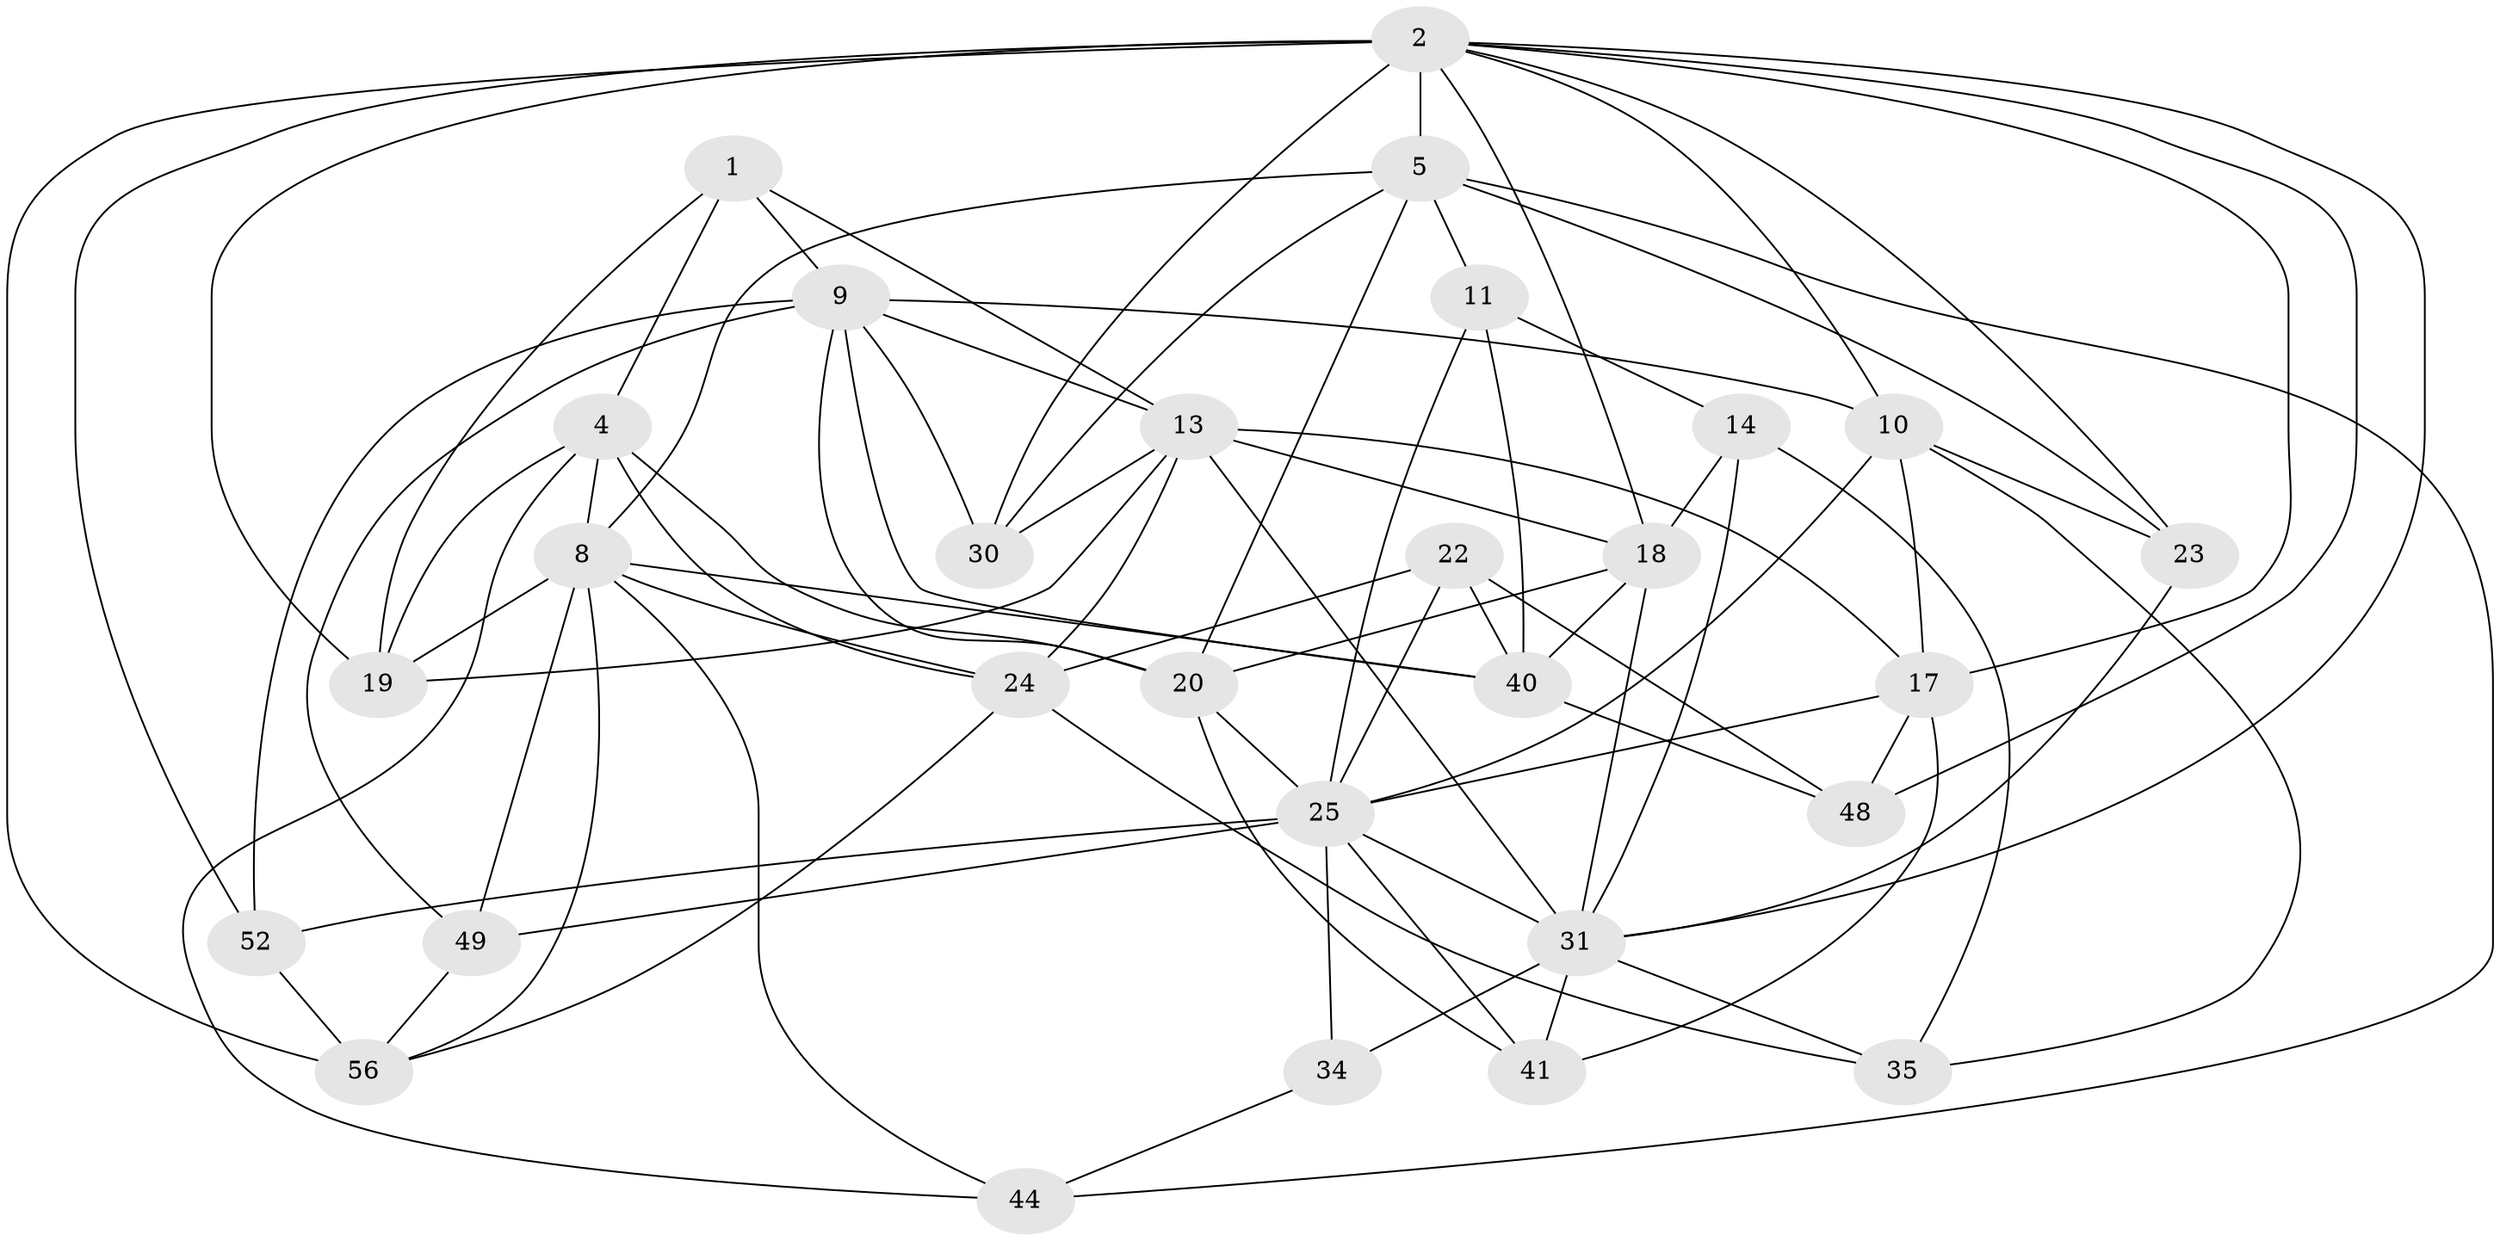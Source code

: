// original degree distribution, {4: 1.0}
// Generated by graph-tools (version 1.1) at 2025/16/03/09/25 04:16:20]
// undirected, 29 vertices, 82 edges
graph export_dot {
graph [start="1"]
  node [color=gray90,style=filled];
  1;
  2 [super="+3"];
  4 [super="+12"];
  5 [super="+42+7"];
  8 [super="+54+45"];
  9 [super="+15+43"];
  10 [super="+26"];
  11;
  13 [super="+16"];
  14;
  17 [super="+51"];
  18 [super="+37"];
  19 [super="+33"];
  20 [super="+53"];
  22;
  23;
  24 [super="+39"];
  25 [super="+27+28"];
  30;
  31 [super="+57+55+36"];
  34;
  35;
  40 [super="+46"];
  41;
  44;
  48;
  49;
  52;
  56 [super="+58"];
  1 -- 4;
  1 -- 19;
  1 -- 9;
  1 -- 13;
  2 -- 56 [weight=2];
  2 -- 23;
  2 -- 5 [weight=2];
  2 -- 10;
  2 -- 48;
  2 -- 17;
  2 -- 18;
  2 -- 19 [weight=2];
  2 -- 52;
  2 -- 30;
  2 -- 31;
  4 -- 8;
  4 -- 19;
  4 -- 20;
  4 -- 44;
  4 -- 24;
  5 -- 20;
  5 -- 44;
  5 -- 30;
  5 -- 23;
  5 -- 8;
  5 -- 11;
  8 -- 49;
  8 -- 40;
  8 -- 56;
  8 -- 24;
  8 -- 19;
  8 -- 44;
  9 -- 52;
  9 -- 40;
  9 -- 10;
  9 -- 13;
  9 -- 30;
  9 -- 20;
  9 -- 49;
  10 -- 23;
  10 -- 35;
  10 -- 17;
  10 -- 25;
  11 -- 14;
  11 -- 40;
  11 -- 25;
  13 -- 30;
  13 -- 31;
  13 -- 17;
  13 -- 18;
  13 -- 19;
  13 -- 24;
  14 -- 35;
  14 -- 18;
  14 -- 31;
  17 -- 41;
  17 -- 48;
  17 -- 25;
  18 -- 40;
  18 -- 20;
  18 -- 31;
  20 -- 41;
  20 -- 25;
  22 -- 48;
  22 -- 40;
  22 -- 24;
  22 -- 25;
  23 -- 31;
  24 -- 35;
  24 -- 56;
  25 -- 52;
  25 -- 31;
  25 -- 41;
  25 -- 49;
  25 -- 34;
  31 -- 35;
  31 -- 34 [weight=2];
  31 -- 41;
  34 -- 44;
  40 -- 48;
  49 -- 56;
  52 -- 56;
}
